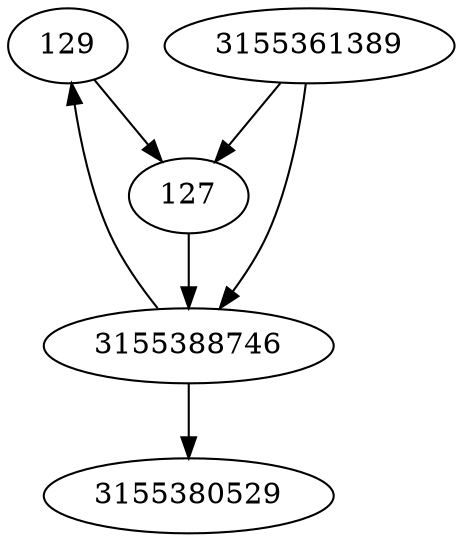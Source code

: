 strict digraph  {
129;
3155388746;
3155361389;
3155380529;
127;
129 -> 127;
3155388746 -> 129;
3155388746 -> 3155380529;
3155361389 -> 127;
3155361389 -> 3155388746;
127 -> 3155388746;
}
